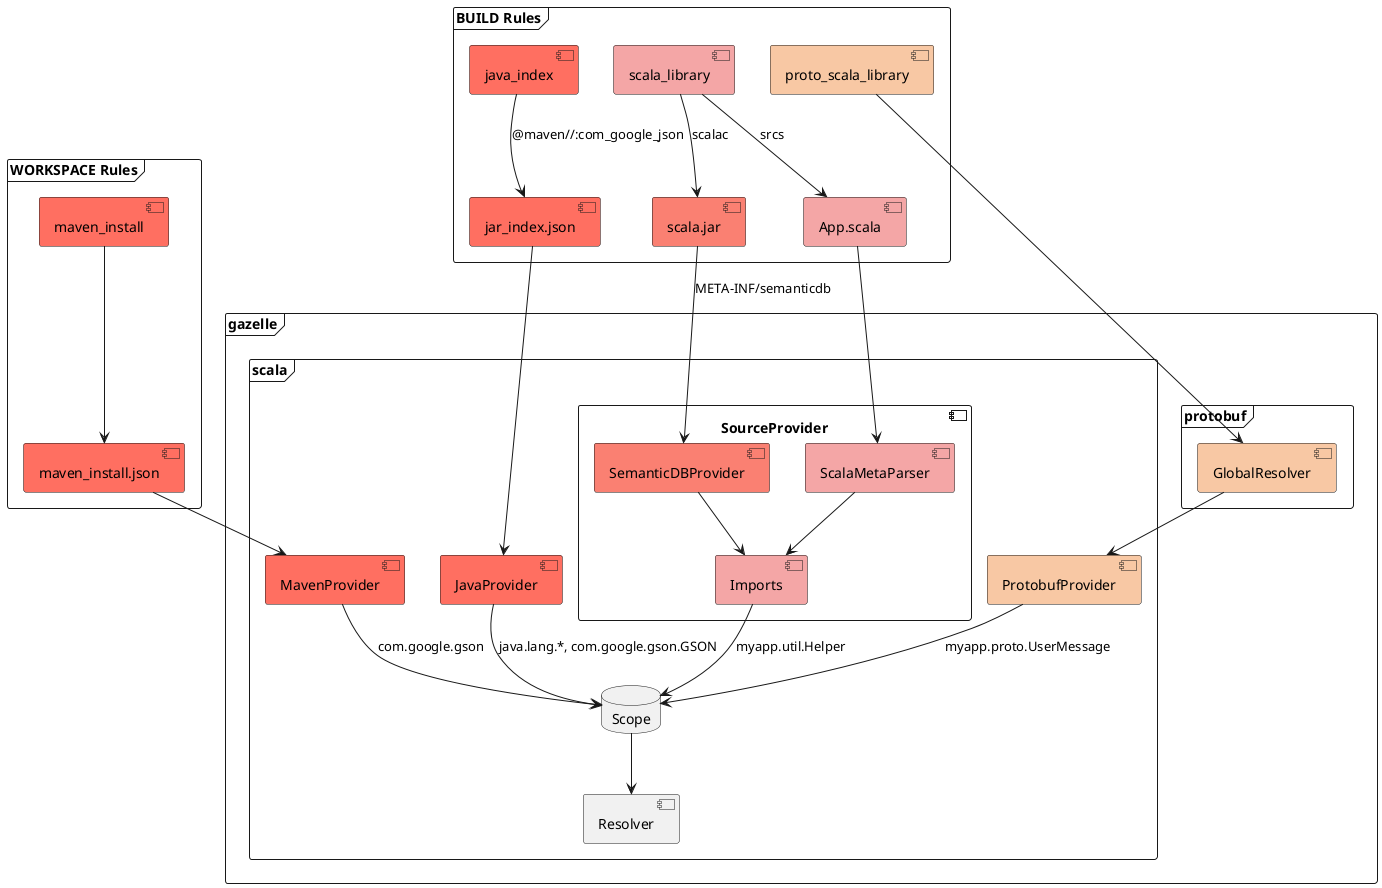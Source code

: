 
@startuml components

skinparam Shadowing false

frame "gazelle" {

  frame "protobuf" as C {
    [GlobalResolver] #f8c8a4
  }

  frame "scala" as S {
    database Scope {

    }
    [MavenProvider] #ff6f61
    [JavaProvider] #ff6f61
    component SourceProvider {
        [ScalaMetaParser] #f4a6a6
        [Imports] #f4a6a6
        [SemanticDBProvider] #fa8072
    }
    [ProtobufProvider] #f8c8a4
    [Resolver]
  }

}

frame "WORKSPACE Rules" {
    [maven_install] #ff6f61
    [maven_install.json] as MavenInstallJson #ff6f61
}

frame "BUILD Rules" {
    [proto_scala_library] #f8c8a4
    [java_index] #ff6f61
    [scala_library] #f4a6a6

    [jar_index.json] as JarIndexJson #ff6f61
    [scala.jar] as ScalaJar #fa8072
    [App.scala] as AppScala #f4a6a6
}

proto_scala_library --> GlobalResolver
java_index --> JarIndexJson: "@maven//:com_google_json"
JarIndexJson --> JavaProvider
maven_install --> MavenInstallJson
MavenInstallJson --> MavenProvider
scala_library --> AppScala: srcs
AppScala --> ScalaMetaParser
ScalaMetaParser --> Imports
SemanticDBProvider --> Imports
scala_library --> ScalaJar: scalac
ScalaJar --> SemanticDBProvider: META-INF/semanticdb

MavenProvider --> Scope: com.google.gson
ProtobufProvider --> Scope: myapp.proto.UserMessage
JavaProvider --> Scope: java.lang.*, com.google.gson.GSON
Imports --> Scope: myapp.util.Helper

GlobalResolver --> ProtobufProvider
Scope --> Resolver

' Resolve --> Resolver
' Export --> CSVFile: write
' CSVFile ..> [Topic]: " notify file created"
' [Topic] -> [Subscription]: notify
' [Subscription] ..> EventGridHandler: " send file created event"
' EventGridHandler --> [ProcessCSV]: " start"
' [ProcessCSV] <.. CSVFile: "read"
' [ProcessCSV] --> JSONFile: "\n write"
' [FunctionApp] - [API]
' [HttpClient] <..> [API]: " request/response"
' [CostExportClient] ..> Export: " create"

@enduml